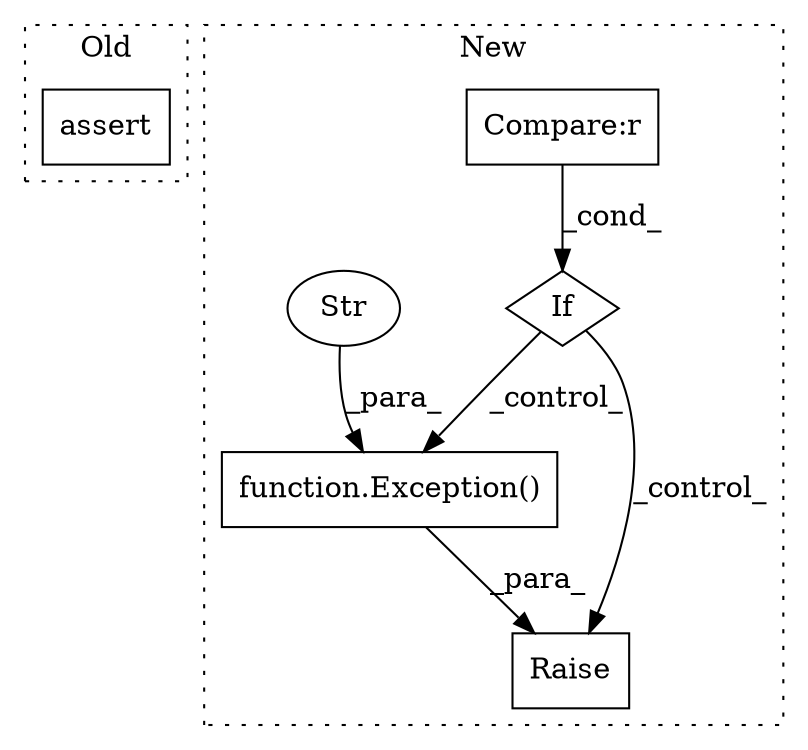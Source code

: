 digraph G {
subgraph cluster0 {
1 [label="assert" a="65" s="5404" l="7" shape="box"];
label = "Old";
style="dotted";
}
subgraph cluster1 {
2 [label="function.Exception()" a="75" s="6246,6310" l="11,1" shape="box"];
3 [label="Raise" a="91" s="6240" l="6" shape="box"];
4 [label="If" a="96" s="6173" l="3" shape="diamond"];
5 [label="Compare:r" a="40" s="6197" l="29" shape="box"];
6 [label="Str" a="66" s="6257" l="53" shape="ellipse"];
label = "New";
style="dotted";
}
2 -> 3 [label="_para_"];
4 -> 2 [label="_control_"];
4 -> 3 [label="_control_"];
5 -> 4 [label="_cond_"];
6 -> 2 [label="_para_"];
}